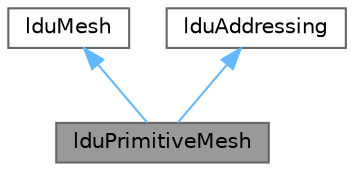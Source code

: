 digraph "lduPrimitiveMesh"
{
 // LATEX_PDF_SIZE
  bgcolor="transparent";
  edge [fontname=Helvetica,fontsize=10,labelfontname=Helvetica,labelfontsize=10];
  node [fontname=Helvetica,fontsize=10,shape=box,height=0.2,width=0.4];
  Node1 [id="Node000001",label="lduPrimitiveMesh",height=0.2,width=0.4,color="gray40", fillcolor="grey60", style="filled", fontcolor="black",tooltip="Simplest concrete lduMesh that stores the addressing needed by lduMatrix."];
  Node2 -> Node1 [id="edge1_Node000001_Node000002",dir="back",color="steelblue1",style="solid",tooltip=" "];
  Node2 [id="Node000002",label="lduMesh",height=0.2,width=0.4,color="gray40", fillcolor="white", style="filled",URL="$classFoam_1_1lduMesh.html",tooltip="Abstract base class for meshes which provide LDU addressing for the construction of lduMatrix and LDU..."];
  Node3 -> Node1 [id="edge2_Node000001_Node000003",dir="back",color="steelblue1",style="solid",tooltip=" "];
  Node3 [id="Node000003",label="lduAddressing",height=0.2,width=0.4,color="gray40", fillcolor="white", style="filled",URL="$classFoam_1_1lduAddressing.html",tooltip="The class contains the addressing required by the lduMatrix: upper, lower and losort."];
}
